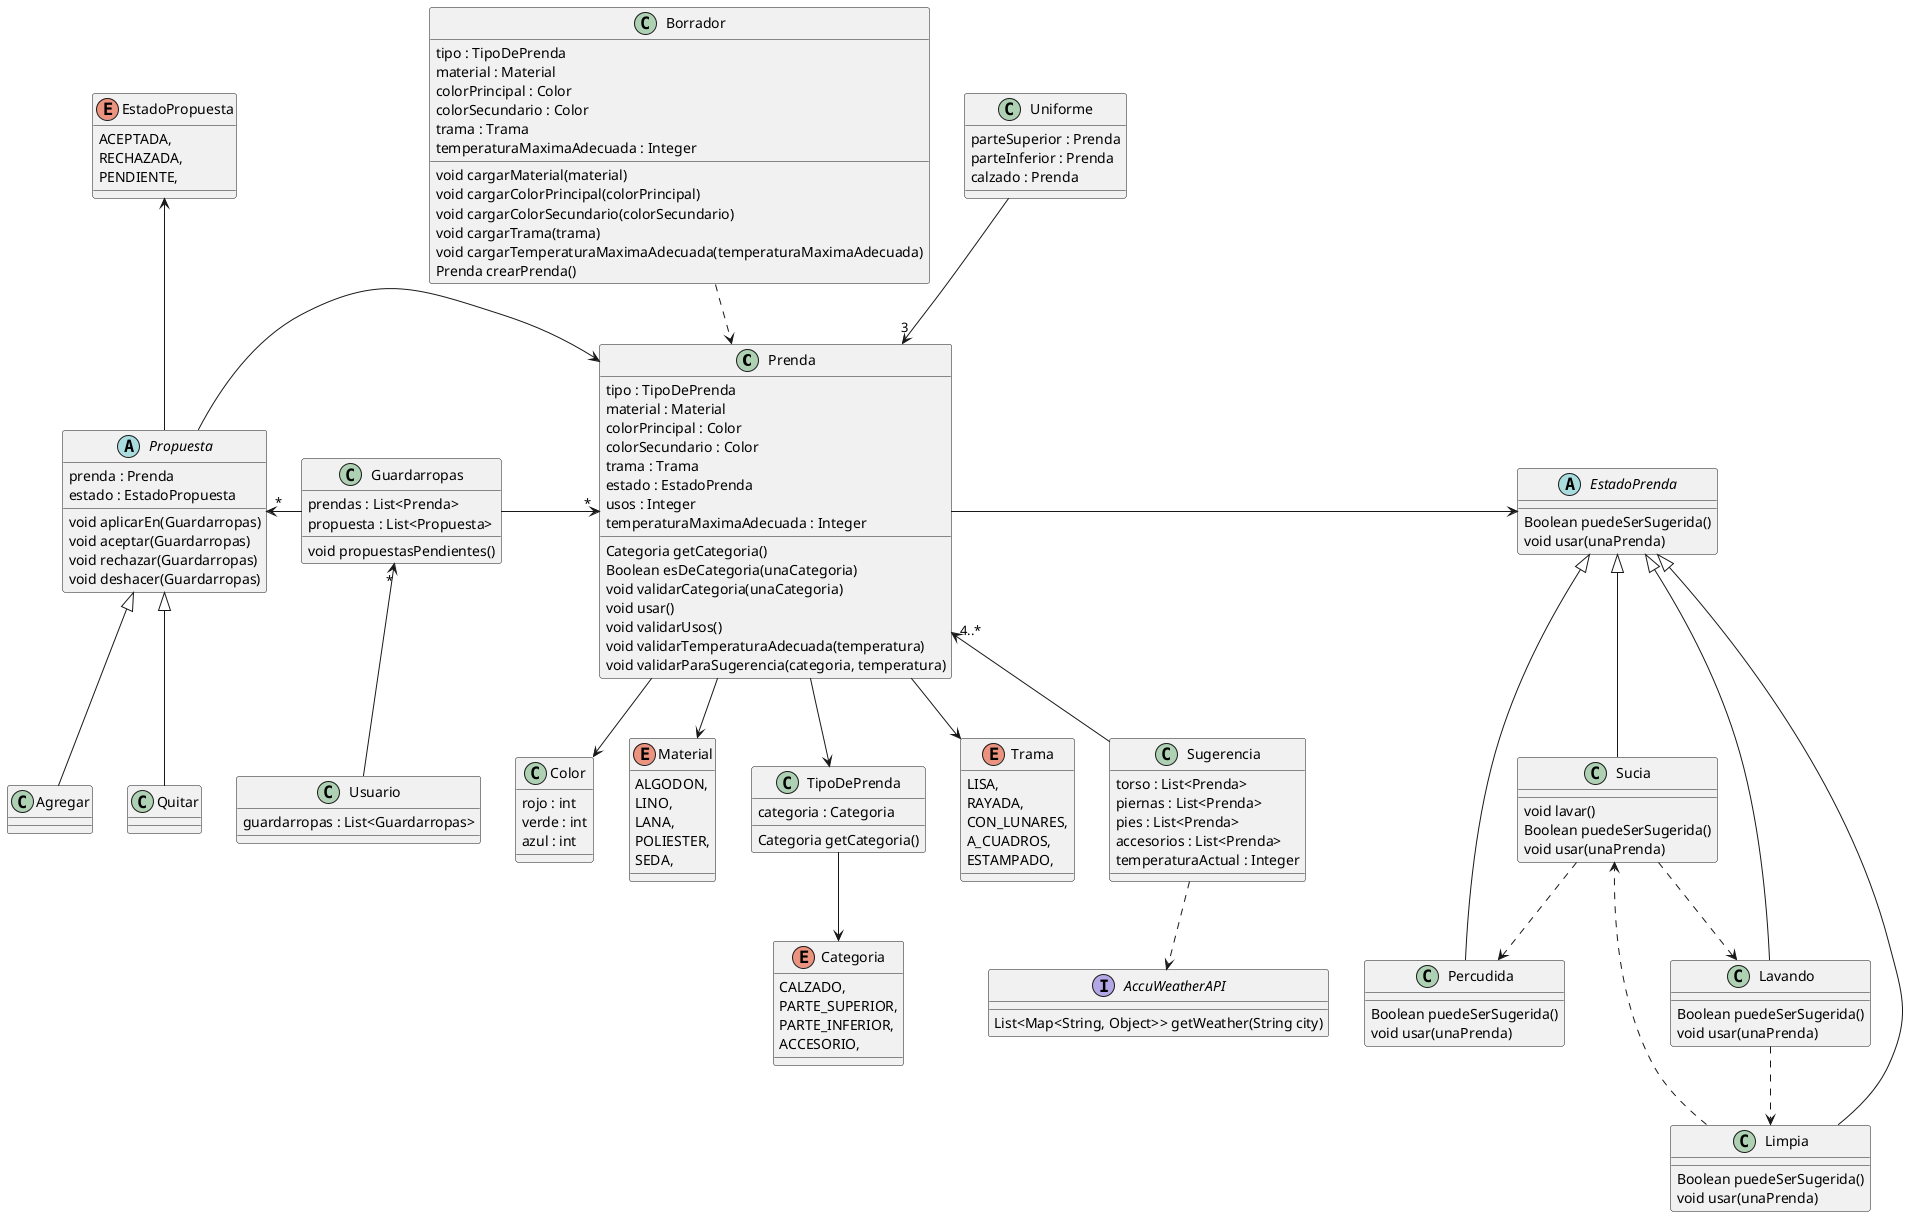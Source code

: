 @startuml QMP5

class Prenda {
  tipo : TipoDePrenda
  material : Material
  colorPrincipal : Color
  colorSecundario : Color
  trama : Trama
  estado : EstadoPrenda
  usos : Integer
  temperaturaMaximaAdecuada : Integer

  Categoria getCategoria()
  Boolean esDeCategoria(unaCategoria)
  void validarCategoria(unaCategoria)
  void usar()
  void validarUsos()
  void validarTemperaturaAdecuada(temperatura)
  void validarParaSugerencia(categoria, temperatura)
}


class Color {
  rojo : int
  verde : int
  azul : int 
}

enum Categoria {
  CALZADO,
  PARTE_SUPERIOR,
  PARTE_INFERIOR,
  ACCESORIO,
}

enum Material {
  ALGODON,
  LINO,
  LANA,
  POLIESTER,
  SEDA,
}

class TipoDePrenda {
  categoria : Categoria  
  
  Categoria getCategoria()
}

Prenda --> Material
Prenda --> TipoDePrenda
Prenda --> Color
TipoDePrenda --> Categoria
' Prenda conoce su Material
' Prenda --> "1" Categoria


enum Trama{
  LISA,
  RAYADA,
  CON_LUNARES,
  A_CUADROS,
  ESTAMPADO,
}

' Trama corresponde a la tela, eso quiere decir que
' corresponde al Material? De ser asi debemos agregarle comportamiento
' al enum de Material creo
' IMO: Hay que agregarlo directamente a la prenda como propiedad
Prenda --> Trama

' El borrador deberia ser una clase "parecida" a la Prenda, e
' incluso dentro de su constructor, podemos hacer las validaciones
' de los datos para crear a la prenda desde alli

class Borrador {
  tipo : TipoDePrenda
  material : Material
  colorPrincipal : Color
  colorSecundario : Color
  trama : Trama
  temperaturaMaximaAdecuada : Integer

  void cargarMaterial(material)
  void cargarColorPrincipal(colorPrincipal)
  void cargarColorSecundario(colorSecundario)
  void cargarTrama(trama)
  void cargarTemperaturaMaximaAdecuada(temperaturaMaximaAdecuada)
  Prenda crearPrenda()
}

class Uniforme {
  parteSuperior : Prenda
  parteInferior : Prenda
  calzado : Prenda
}

Borrador .down.> Prenda
Uniforme -->"3" Prenda


class Sugerencia {
  torso : List<Prenda>
  piernas : List<Prenda>
  pies : List<Prenda>
  accesorios : List<Prenda>
  temperaturaActual : Integer
}


Sugerencia -up-> "4..*" Prenda


' Para la segunda parte usamos el patron State

abstract EstadoPrenda {
  Boolean puedeSerSugerida()
  void usar(unaPrenda)
}

class Sucia {
  void lavar()
  Boolean puedeSerSugerida()
  void usar(unaPrenda)
}

class Percudida {
  Boolean puedeSerSugerida()
  void usar(unaPrenda)
}

class Limpia {
  Boolean puedeSerSugerida()
  void usar(unaPrenda)
}

class Lavando {
  Boolean puedeSerSugerida()
  void usar(unaPrenda)
}
' No esta clara la transicion de estado que tiene el estado Lavando
' por lo que decidimos que mientras se esta lavando se pueda usar
' y cuando eso suceda, pasara a Limpia

EstadoPrenda <|-- Sucia
EstadoPrenda <|-- Percudida
EstadoPrenda <|-- Limpia
EstadoPrenda <|-- Lavando

Sucia ..> Percudida
Sucia ..> Lavando
Lavando ..> Limpia
Limpia ..> Sucia

Prenda -right-> EstadoPrenda

class Guardarropas {
  prendas : List<Prenda>
  propuesta : List<Propuesta>
  void propuestasPendientes()
}

' Se consiguen las propuestas existentes con getPropuestas

class Usuario {
  guardarropas : List<Guardarropas>
}

abstract class Propuesta {
  prenda : Prenda
  estado : EstadoPropuesta
  void aplicarEn(Guardarropas)
  void aceptar(Guardarropas)
  void rechazar(Guardarropas)
  void deshacer(Guardarropas)
}

class Agregar {
}

class Quitar {
}

enum EstadoPropuesta{
  ACEPTADA,
  RECHAZADA,
  PENDIENTE,
}

Guardarropas -right-> "*" Prenda
Usuario -up-> "*" Guardarropas
Guardarropas -left-> "*" Propuesta
Propuesta -up-> EstadoPropuesta
Propuesta -right-> Prenda

Agregar -up-|> Propuesta
Quitar -up-|> Propuesta

interface AccuWeatherAPI {
  List<Map<String, Object>> getWeather(String city)
}

Sugerencia ..> AccuWeatherAPI

@enduml
